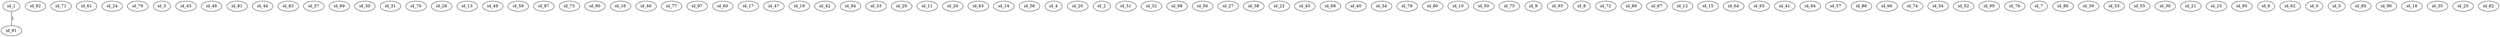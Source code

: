 graph GR{
id_1;
id_92;
id_71;
id_61;
id_24;
id_79;
id_3;
id_43;
id_48;
id_81;
id_44;
id_83;
id_37;
id_69;
id_30;
id_31;
id_70;
id_28;
id_13;
id_49;
id_59;
id_87;
id_73;
id_90;
id_16;
id_46;
id_77;
id_97;
id_60;
id_17;
id_47;
id_19;
id_42;
id_94;
id_33;
id_29;
id_11;
id_26;
id_63;
id_14;
id_58;
id_4;
id_20;
id_2;
id_51;
id_32;
id_98;
id_56;
id_27;
id_38;
id_22;
id_45;
id_68;
id_40;
id_34;
id_78;
id_80;
id_10;
id_50;
id_75;
id_9;
id_93;
id_8;
id_72;
id_89;
id_67;
id_12;
id_15;
id_64;
id_65;
id_41;
id_84;
id_57;
id_88;
id_66;
id_74;
id_54;
id_91;
id_52;
id_99;
id_76;
id_7;
id_86;
id_39;
id_53;
id_55;
id_36;
id_21;
id_23;
id_95;
id_6;
id_62;
id_0;
id_5;
id_85;
id_96;
id_18;
id_35;
id_25;
id_82;
id_1;
id_11;
id_1;
id_9;
id_1;
id_46;
id_1;
id_91;
id_1--id_91[label=1];
}